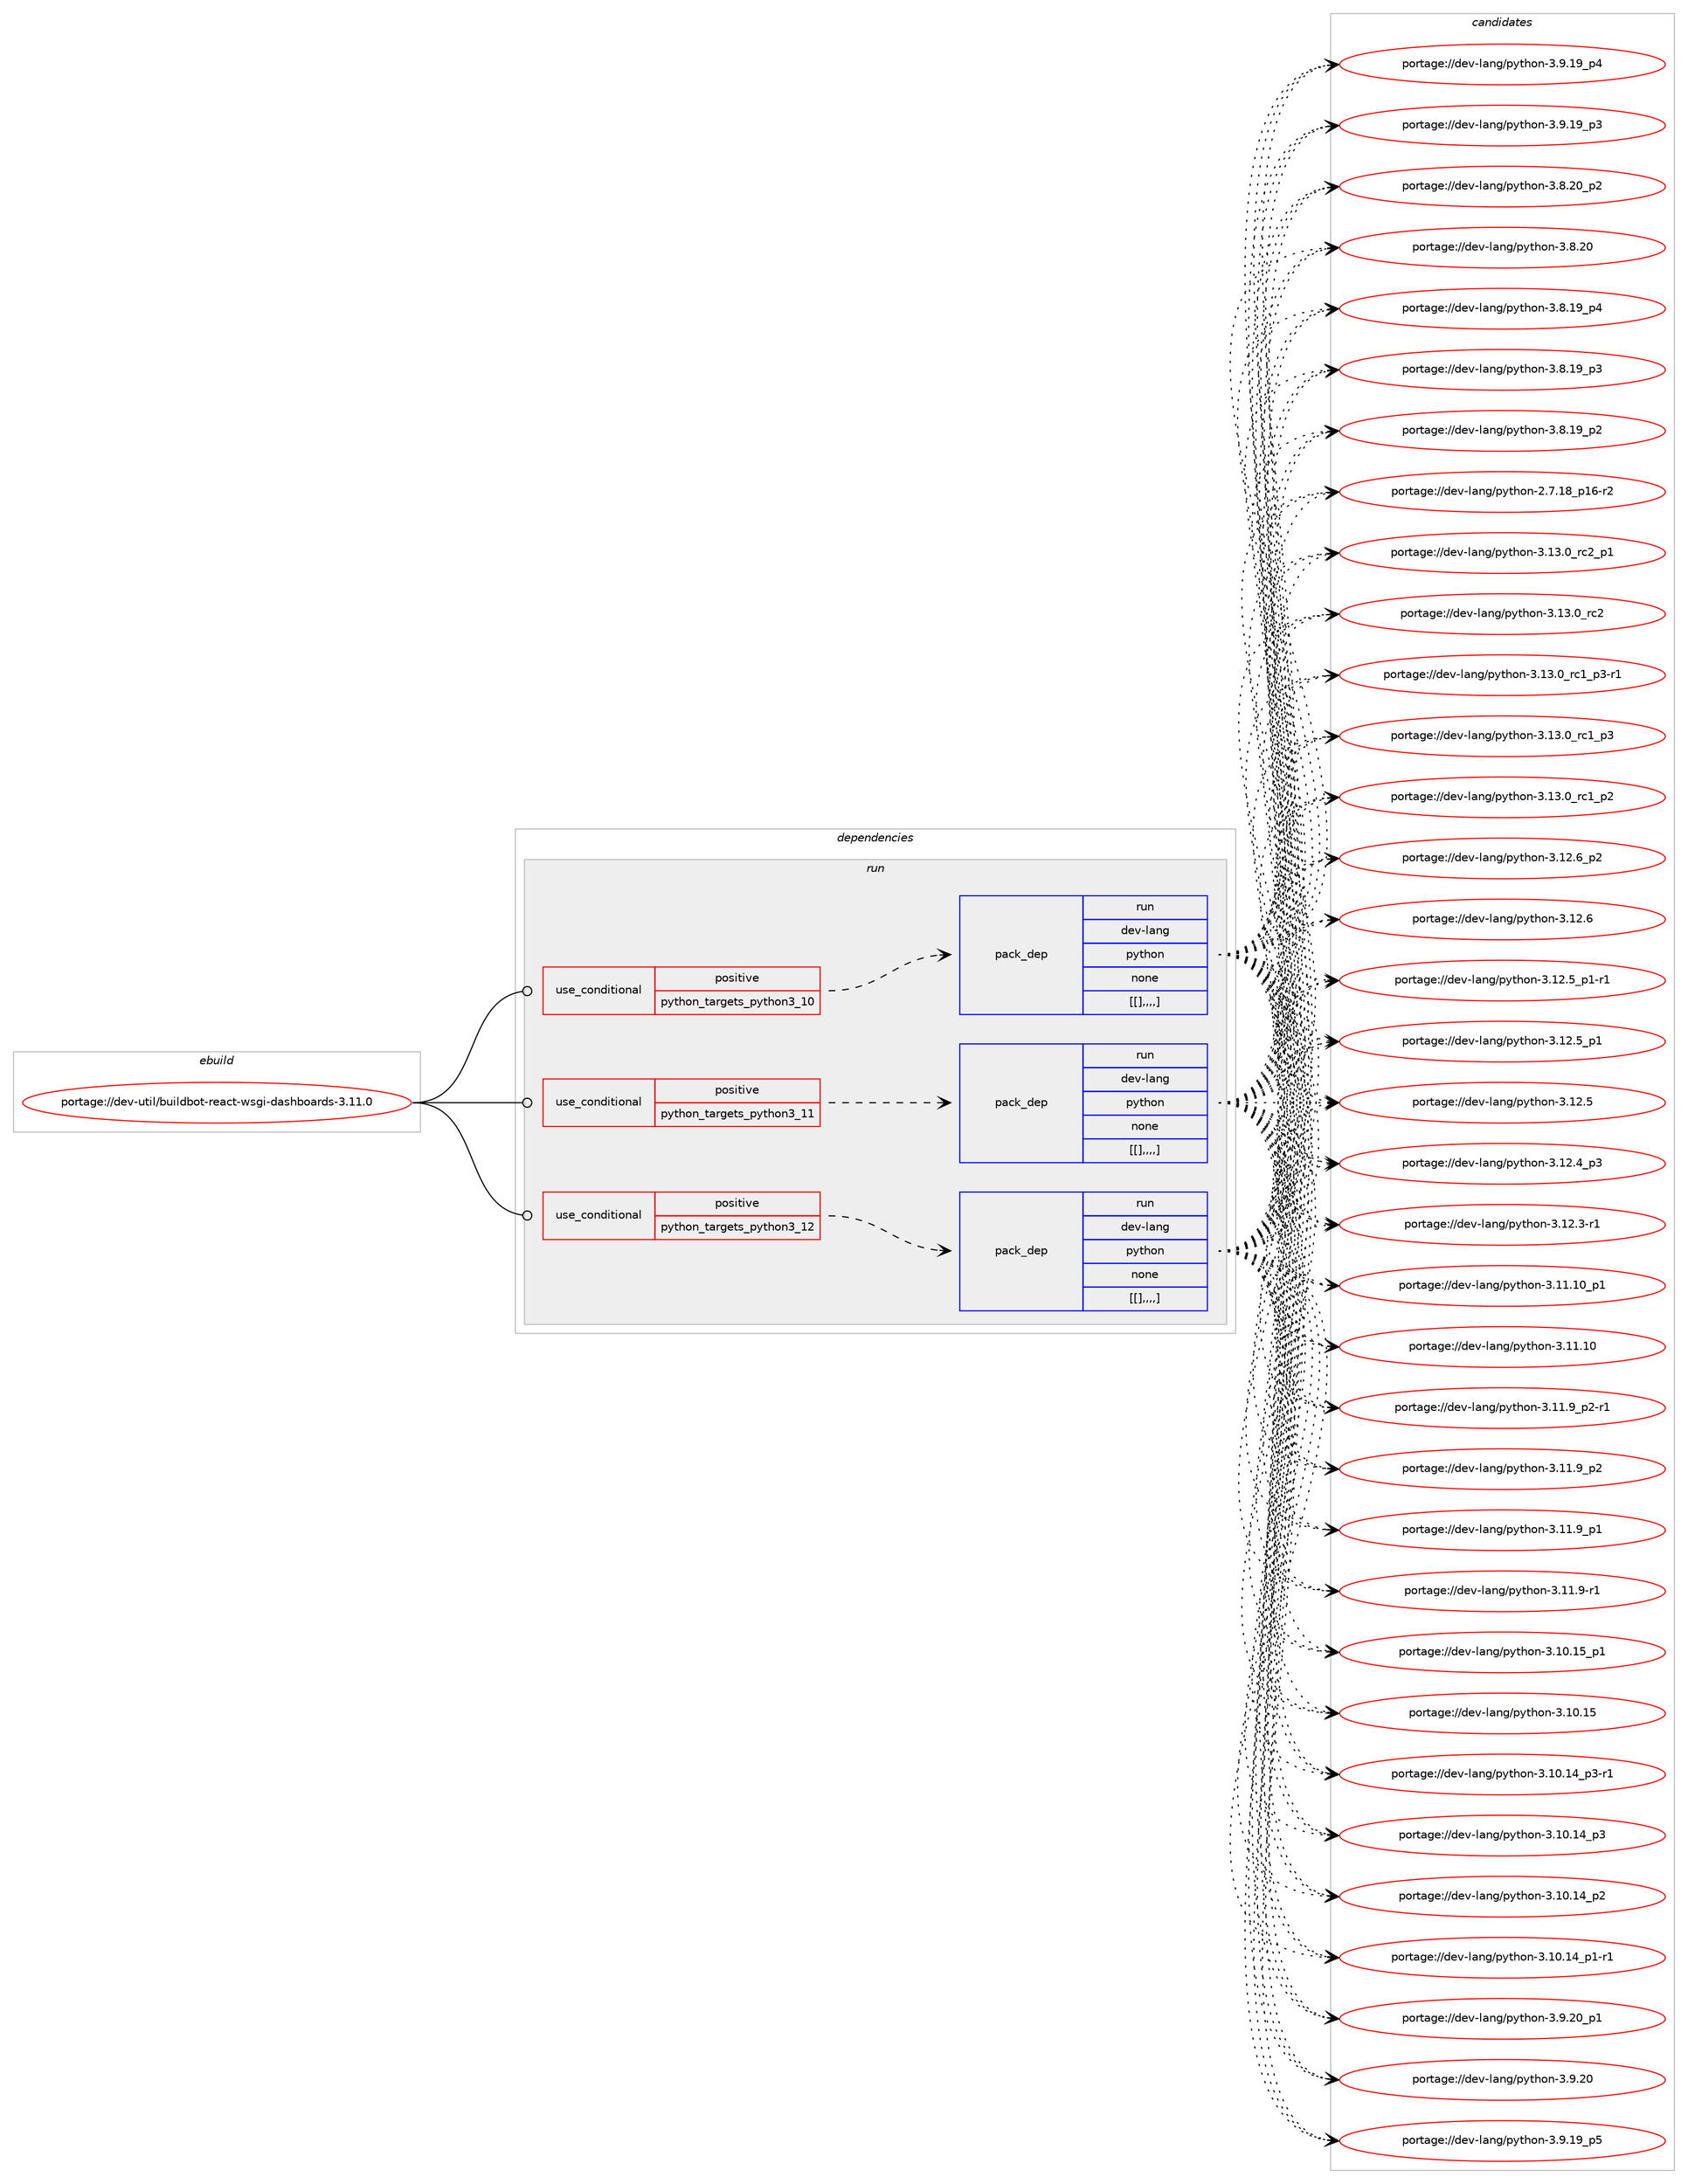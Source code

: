 digraph prolog {

# *************
# Graph options
# *************

newrank=true;
concentrate=true;
compound=true;
graph [rankdir=LR,fontname=Helvetica,fontsize=10,ranksep=1.5];#, ranksep=2.5, nodesep=0.2];
edge  [arrowhead=vee];
node  [fontname=Helvetica,fontsize=10];

# **********
# The ebuild
# **********

subgraph cluster_leftcol {
color=gray;
label=<<i>ebuild</i>>;
id [label="portage://dev-util/buildbot-react-wsgi-dashboards-3.11.0", color=red, width=4, href="../dev-util/buildbot-react-wsgi-dashboards-3.11.0.svg"];
}

# ****************
# The dependencies
# ****************

subgraph cluster_midcol {
color=gray;
label=<<i>dependencies</i>>;
subgraph cluster_compile {
fillcolor="#eeeeee";
style=filled;
label=<<i>compile</i>>;
}
subgraph cluster_compileandrun {
fillcolor="#eeeeee";
style=filled;
label=<<i>compile and run</i>>;
}
subgraph cluster_run {
fillcolor="#eeeeee";
style=filled;
label=<<i>run</i>>;
subgraph cond61936 {
dependency216304 [label=<<TABLE BORDER="0" CELLBORDER="1" CELLSPACING="0" CELLPADDING="4"><TR><TD ROWSPAN="3" CELLPADDING="10">use_conditional</TD></TR><TR><TD>positive</TD></TR><TR><TD>python_targets_python3_10</TD></TR></TABLE>>, shape=none, color=red];
subgraph pack152972 {
dependency216305 [label=<<TABLE BORDER="0" CELLBORDER="1" CELLSPACING="0" CELLPADDING="4" WIDTH="220"><TR><TD ROWSPAN="6" CELLPADDING="30">pack_dep</TD></TR><TR><TD WIDTH="110">run</TD></TR><TR><TD>dev-lang</TD></TR><TR><TD>python</TD></TR><TR><TD>none</TD></TR><TR><TD>[[],,,,]</TD></TR></TABLE>>, shape=none, color=blue];
}
dependency216304:e -> dependency216305:w [weight=20,style="dashed",arrowhead="vee"];
}
id:e -> dependency216304:w [weight=20,style="solid",arrowhead="odot"];
subgraph cond61937 {
dependency216306 [label=<<TABLE BORDER="0" CELLBORDER="1" CELLSPACING="0" CELLPADDING="4"><TR><TD ROWSPAN="3" CELLPADDING="10">use_conditional</TD></TR><TR><TD>positive</TD></TR><TR><TD>python_targets_python3_11</TD></TR></TABLE>>, shape=none, color=red];
subgraph pack152973 {
dependency216307 [label=<<TABLE BORDER="0" CELLBORDER="1" CELLSPACING="0" CELLPADDING="4" WIDTH="220"><TR><TD ROWSPAN="6" CELLPADDING="30">pack_dep</TD></TR><TR><TD WIDTH="110">run</TD></TR><TR><TD>dev-lang</TD></TR><TR><TD>python</TD></TR><TR><TD>none</TD></TR><TR><TD>[[],,,,]</TD></TR></TABLE>>, shape=none, color=blue];
}
dependency216306:e -> dependency216307:w [weight=20,style="dashed",arrowhead="vee"];
}
id:e -> dependency216306:w [weight=20,style="solid",arrowhead="odot"];
subgraph cond61938 {
dependency216308 [label=<<TABLE BORDER="0" CELLBORDER="1" CELLSPACING="0" CELLPADDING="4"><TR><TD ROWSPAN="3" CELLPADDING="10">use_conditional</TD></TR><TR><TD>positive</TD></TR><TR><TD>python_targets_python3_12</TD></TR></TABLE>>, shape=none, color=red];
subgraph pack152974 {
dependency216309 [label=<<TABLE BORDER="0" CELLBORDER="1" CELLSPACING="0" CELLPADDING="4" WIDTH="220"><TR><TD ROWSPAN="6" CELLPADDING="30">pack_dep</TD></TR><TR><TD WIDTH="110">run</TD></TR><TR><TD>dev-lang</TD></TR><TR><TD>python</TD></TR><TR><TD>none</TD></TR><TR><TD>[[],,,,]</TD></TR></TABLE>>, shape=none, color=blue];
}
dependency216308:e -> dependency216309:w [weight=20,style="dashed",arrowhead="vee"];
}
id:e -> dependency216308:w [weight=20,style="solid",arrowhead="odot"];
}
}

# **************
# The candidates
# **************

subgraph cluster_choices {
rank=same;
color=gray;
label=<<i>candidates</i>>;

subgraph choice152972 {
color=black;
nodesep=1;
choice100101118451089711010347112121116104111110455146495146489511499509511249 [label="portage://dev-lang/python-3.13.0_rc2_p1", color=red, width=4,href="../dev-lang/python-3.13.0_rc2_p1.svg"];
choice10010111845108971101034711212111610411111045514649514648951149950 [label="portage://dev-lang/python-3.13.0_rc2", color=red, width=4,href="../dev-lang/python-3.13.0_rc2.svg"];
choice1001011184510897110103471121211161041111104551464951464895114994995112514511449 [label="portage://dev-lang/python-3.13.0_rc1_p3-r1", color=red, width=4,href="../dev-lang/python-3.13.0_rc1_p3-r1.svg"];
choice100101118451089711010347112121116104111110455146495146489511499499511251 [label="portage://dev-lang/python-3.13.0_rc1_p3", color=red, width=4,href="../dev-lang/python-3.13.0_rc1_p3.svg"];
choice100101118451089711010347112121116104111110455146495146489511499499511250 [label="portage://dev-lang/python-3.13.0_rc1_p2", color=red, width=4,href="../dev-lang/python-3.13.0_rc1_p2.svg"];
choice100101118451089711010347112121116104111110455146495046549511250 [label="portage://dev-lang/python-3.12.6_p2", color=red, width=4,href="../dev-lang/python-3.12.6_p2.svg"];
choice10010111845108971101034711212111610411111045514649504654 [label="portage://dev-lang/python-3.12.6", color=red, width=4,href="../dev-lang/python-3.12.6.svg"];
choice1001011184510897110103471121211161041111104551464950465395112494511449 [label="portage://dev-lang/python-3.12.5_p1-r1", color=red, width=4,href="../dev-lang/python-3.12.5_p1-r1.svg"];
choice100101118451089711010347112121116104111110455146495046539511249 [label="portage://dev-lang/python-3.12.5_p1", color=red, width=4,href="../dev-lang/python-3.12.5_p1.svg"];
choice10010111845108971101034711212111610411111045514649504653 [label="portage://dev-lang/python-3.12.5", color=red, width=4,href="../dev-lang/python-3.12.5.svg"];
choice100101118451089711010347112121116104111110455146495046529511251 [label="portage://dev-lang/python-3.12.4_p3", color=red, width=4,href="../dev-lang/python-3.12.4_p3.svg"];
choice100101118451089711010347112121116104111110455146495046514511449 [label="portage://dev-lang/python-3.12.3-r1", color=red, width=4,href="../dev-lang/python-3.12.3-r1.svg"];
choice10010111845108971101034711212111610411111045514649494649489511249 [label="portage://dev-lang/python-3.11.10_p1", color=red, width=4,href="../dev-lang/python-3.11.10_p1.svg"];
choice1001011184510897110103471121211161041111104551464949464948 [label="portage://dev-lang/python-3.11.10", color=red, width=4,href="../dev-lang/python-3.11.10.svg"];
choice1001011184510897110103471121211161041111104551464949465795112504511449 [label="portage://dev-lang/python-3.11.9_p2-r1", color=red, width=4,href="../dev-lang/python-3.11.9_p2-r1.svg"];
choice100101118451089711010347112121116104111110455146494946579511250 [label="portage://dev-lang/python-3.11.9_p2", color=red, width=4,href="../dev-lang/python-3.11.9_p2.svg"];
choice100101118451089711010347112121116104111110455146494946579511249 [label="portage://dev-lang/python-3.11.9_p1", color=red, width=4,href="../dev-lang/python-3.11.9_p1.svg"];
choice100101118451089711010347112121116104111110455146494946574511449 [label="portage://dev-lang/python-3.11.9-r1", color=red, width=4,href="../dev-lang/python-3.11.9-r1.svg"];
choice10010111845108971101034711212111610411111045514649484649539511249 [label="portage://dev-lang/python-3.10.15_p1", color=red, width=4,href="../dev-lang/python-3.10.15_p1.svg"];
choice1001011184510897110103471121211161041111104551464948464953 [label="portage://dev-lang/python-3.10.15", color=red, width=4,href="../dev-lang/python-3.10.15.svg"];
choice100101118451089711010347112121116104111110455146494846495295112514511449 [label="portage://dev-lang/python-3.10.14_p3-r1", color=red, width=4,href="../dev-lang/python-3.10.14_p3-r1.svg"];
choice10010111845108971101034711212111610411111045514649484649529511251 [label="portage://dev-lang/python-3.10.14_p3", color=red, width=4,href="../dev-lang/python-3.10.14_p3.svg"];
choice10010111845108971101034711212111610411111045514649484649529511250 [label="portage://dev-lang/python-3.10.14_p2", color=red, width=4,href="../dev-lang/python-3.10.14_p2.svg"];
choice100101118451089711010347112121116104111110455146494846495295112494511449 [label="portage://dev-lang/python-3.10.14_p1-r1", color=red, width=4,href="../dev-lang/python-3.10.14_p1-r1.svg"];
choice100101118451089711010347112121116104111110455146574650489511249 [label="portage://dev-lang/python-3.9.20_p1", color=red, width=4,href="../dev-lang/python-3.9.20_p1.svg"];
choice10010111845108971101034711212111610411111045514657465048 [label="portage://dev-lang/python-3.9.20", color=red, width=4,href="../dev-lang/python-3.9.20.svg"];
choice100101118451089711010347112121116104111110455146574649579511253 [label="portage://dev-lang/python-3.9.19_p5", color=red, width=4,href="../dev-lang/python-3.9.19_p5.svg"];
choice100101118451089711010347112121116104111110455146574649579511252 [label="portage://dev-lang/python-3.9.19_p4", color=red, width=4,href="../dev-lang/python-3.9.19_p4.svg"];
choice100101118451089711010347112121116104111110455146574649579511251 [label="portage://dev-lang/python-3.9.19_p3", color=red, width=4,href="../dev-lang/python-3.9.19_p3.svg"];
choice100101118451089711010347112121116104111110455146564650489511250 [label="portage://dev-lang/python-3.8.20_p2", color=red, width=4,href="../dev-lang/python-3.8.20_p2.svg"];
choice10010111845108971101034711212111610411111045514656465048 [label="portage://dev-lang/python-3.8.20", color=red, width=4,href="../dev-lang/python-3.8.20.svg"];
choice100101118451089711010347112121116104111110455146564649579511252 [label="portage://dev-lang/python-3.8.19_p4", color=red, width=4,href="../dev-lang/python-3.8.19_p4.svg"];
choice100101118451089711010347112121116104111110455146564649579511251 [label="portage://dev-lang/python-3.8.19_p3", color=red, width=4,href="../dev-lang/python-3.8.19_p3.svg"];
choice100101118451089711010347112121116104111110455146564649579511250 [label="portage://dev-lang/python-3.8.19_p2", color=red, width=4,href="../dev-lang/python-3.8.19_p2.svg"];
choice100101118451089711010347112121116104111110455046554649569511249544511450 [label="portage://dev-lang/python-2.7.18_p16-r2", color=red, width=4,href="../dev-lang/python-2.7.18_p16-r2.svg"];
dependency216305:e -> choice100101118451089711010347112121116104111110455146495146489511499509511249:w [style=dotted,weight="100"];
dependency216305:e -> choice10010111845108971101034711212111610411111045514649514648951149950:w [style=dotted,weight="100"];
dependency216305:e -> choice1001011184510897110103471121211161041111104551464951464895114994995112514511449:w [style=dotted,weight="100"];
dependency216305:e -> choice100101118451089711010347112121116104111110455146495146489511499499511251:w [style=dotted,weight="100"];
dependency216305:e -> choice100101118451089711010347112121116104111110455146495146489511499499511250:w [style=dotted,weight="100"];
dependency216305:e -> choice100101118451089711010347112121116104111110455146495046549511250:w [style=dotted,weight="100"];
dependency216305:e -> choice10010111845108971101034711212111610411111045514649504654:w [style=dotted,weight="100"];
dependency216305:e -> choice1001011184510897110103471121211161041111104551464950465395112494511449:w [style=dotted,weight="100"];
dependency216305:e -> choice100101118451089711010347112121116104111110455146495046539511249:w [style=dotted,weight="100"];
dependency216305:e -> choice10010111845108971101034711212111610411111045514649504653:w [style=dotted,weight="100"];
dependency216305:e -> choice100101118451089711010347112121116104111110455146495046529511251:w [style=dotted,weight="100"];
dependency216305:e -> choice100101118451089711010347112121116104111110455146495046514511449:w [style=dotted,weight="100"];
dependency216305:e -> choice10010111845108971101034711212111610411111045514649494649489511249:w [style=dotted,weight="100"];
dependency216305:e -> choice1001011184510897110103471121211161041111104551464949464948:w [style=dotted,weight="100"];
dependency216305:e -> choice1001011184510897110103471121211161041111104551464949465795112504511449:w [style=dotted,weight="100"];
dependency216305:e -> choice100101118451089711010347112121116104111110455146494946579511250:w [style=dotted,weight="100"];
dependency216305:e -> choice100101118451089711010347112121116104111110455146494946579511249:w [style=dotted,weight="100"];
dependency216305:e -> choice100101118451089711010347112121116104111110455146494946574511449:w [style=dotted,weight="100"];
dependency216305:e -> choice10010111845108971101034711212111610411111045514649484649539511249:w [style=dotted,weight="100"];
dependency216305:e -> choice1001011184510897110103471121211161041111104551464948464953:w [style=dotted,weight="100"];
dependency216305:e -> choice100101118451089711010347112121116104111110455146494846495295112514511449:w [style=dotted,weight="100"];
dependency216305:e -> choice10010111845108971101034711212111610411111045514649484649529511251:w [style=dotted,weight="100"];
dependency216305:e -> choice10010111845108971101034711212111610411111045514649484649529511250:w [style=dotted,weight="100"];
dependency216305:e -> choice100101118451089711010347112121116104111110455146494846495295112494511449:w [style=dotted,weight="100"];
dependency216305:e -> choice100101118451089711010347112121116104111110455146574650489511249:w [style=dotted,weight="100"];
dependency216305:e -> choice10010111845108971101034711212111610411111045514657465048:w [style=dotted,weight="100"];
dependency216305:e -> choice100101118451089711010347112121116104111110455146574649579511253:w [style=dotted,weight="100"];
dependency216305:e -> choice100101118451089711010347112121116104111110455146574649579511252:w [style=dotted,weight="100"];
dependency216305:e -> choice100101118451089711010347112121116104111110455146574649579511251:w [style=dotted,weight="100"];
dependency216305:e -> choice100101118451089711010347112121116104111110455146564650489511250:w [style=dotted,weight="100"];
dependency216305:e -> choice10010111845108971101034711212111610411111045514656465048:w [style=dotted,weight="100"];
dependency216305:e -> choice100101118451089711010347112121116104111110455146564649579511252:w [style=dotted,weight="100"];
dependency216305:e -> choice100101118451089711010347112121116104111110455146564649579511251:w [style=dotted,weight="100"];
dependency216305:e -> choice100101118451089711010347112121116104111110455146564649579511250:w [style=dotted,weight="100"];
dependency216305:e -> choice100101118451089711010347112121116104111110455046554649569511249544511450:w [style=dotted,weight="100"];
}
subgraph choice152973 {
color=black;
nodesep=1;
choice100101118451089711010347112121116104111110455146495146489511499509511249 [label="portage://dev-lang/python-3.13.0_rc2_p1", color=red, width=4,href="../dev-lang/python-3.13.0_rc2_p1.svg"];
choice10010111845108971101034711212111610411111045514649514648951149950 [label="portage://dev-lang/python-3.13.0_rc2", color=red, width=4,href="../dev-lang/python-3.13.0_rc2.svg"];
choice1001011184510897110103471121211161041111104551464951464895114994995112514511449 [label="portage://dev-lang/python-3.13.0_rc1_p3-r1", color=red, width=4,href="../dev-lang/python-3.13.0_rc1_p3-r1.svg"];
choice100101118451089711010347112121116104111110455146495146489511499499511251 [label="portage://dev-lang/python-3.13.0_rc1_p3", color=red, width=4,href="../dev-lang/python-3.13.0_rc1_p3.svg"];
choice100101118451089711010347112121116104111110455146495146489511499499511250 [label="portage://dev-lang/python-3.13.0_rc1_p2", color=red, width=4,href="../dev-lang/python-3.13.0_rc1_p2.svg"];
choice100101118451089711010347112121116104111110455146495046549511250 [label="portage://dev-lang/python-3.12.6_p2", color=red, width=4,href="../dev-lang/python-3.12.6_p2.svg"];
choice10010111845108971101034711212111610411111045514649504654 [label="portage://dev-lang/python-3.12.6", color=red, width=4,href="../dev-lang/python-3.12.6.svg"];
choice1001011184510897110103471121211161041111104551464950465395112494511449 [label="portage://dev-lang/python-3.12.5_p1-r1", color=red, width=4,href="../dev-lang/python-3.12.5_p1-r1.svg"];
choice100101118451089711010347112121116104111110455146495046539511249 [label="portage://dev-lang/python-3.12.5_p1", color=red, width=4,href="../dev-lang/python-3.12.5_p1.svg"];
choice10010111845108971101034711212111610411111045514649504653 [label="portage://dev-lang/python-3.12.5", color=red, width=4,href="../dev-lang/python-3.12.5.svg"];
choice100101118451089711010347112121116104111110455146495046529511251 [label="portage://dev-lang/python-3.12.4_p3", color=red, width=4,href="../dev-lang/python-3.12.4_p3.svg"];
choice100101118451089711010347112121116104111110455146495046514511449 [label="portage://dev-lang/python-3.12.3-r1", color=red, width=4,href="../dev-lang/python-3.12.3-r1.svg"];
choice10010111845108971101034711212111610411111045514649494649489511249 [label="portage://dev-lang/python-3.11.10_p1", color=red, width=4,href="../dev-lang/python-3.11.10_p1.svg"];
choice1001011184510897110103471121211161041111104551464949464948 [label="portage://dev-lang/python-3.11.10", color=red, width=4,href="../dev-lang/python-3.11.10.svg"];
choice1001011184510897110103471121211161041111104551464949465795112504511449 [label="portage://dev-lang/python-3.11.9_p2-r1", color=red, width=4,href="../dev-lang/python-3.11.9_p2-r1.svg"];
choice100101118451089711010347112121116104111110455146494946579511250 [label="portage://dev-lang/python-3.11.9_p2", color=red, width=4,href="../dev-lang/python-3.11.9_p2.svg"];
choice100101118451089711010347112121116104111110455146494946579511249 [label="portage://dev-lang/python-3.11.9_p1", color=red, width=4,href="../dev-lang/python-3.11.9_p1.svg"];
choice100101118451089711010347112121116104111110455146494946574511449 [label="portage://dev-lang/python-3.11.9-r1", color=red, width=4,href="../dev-lang/python-3.11.9-r1.svg"];
choice10010111845108971101034711212111610411111045514649484649539511249 [label="portage://dev-lang/python-3.10.15_p1", color=red, width=4,href="../dev-lang/python-3.10.15_p1.svg"];
choice1001011184510897110103471121211161041111104551464948464953 [label="portage://dev-lang/python-3.10.15", color=red, width=4,href="../dev-lang/python-3.10.15.svg"];
choice100101118451089711010347112121116104111110455146494846495295112514511449 [label="portage://dev-lang/python-3.10.14_p3-r1", color=red, width=4,href="../dev-lang/python-3.10.14_p3-r1.svg"];
choice10010111845108971101034711212111610411111045514649484649529511251 [label="portage://dev-lang/python-3.10.14_p3", color=red, width=4,href="../dev-lang/python-3.10.14_p3.svg"];
choice10010111845108971101034711212111610411111045514649484649529511250 [label="portage://dev-lang/python-3.10.14_p2", color=red, width=4,href="../dev-lang/python-3.10.14_p2.svg"];
choice100101118451089711010347112121116104111110455146494846495295112494511449 [label="portage://dev-lang/python-3.10.14_p1-r1", color=red, width=4,href="../dev-lang/python-3.10.14_p1-r1.svg"];
choice100101118451089711010347112121116104111110455146574650489511249 [label="portage://dev-lang/python-3.9.20_p1", color=red, width=4,href="../dev-lang/python-3.9.20_p1.svg"];
choice10010111845108971101034711212111610411111045514657465048 [label="portage://dev-lang/python-3.9.20", color=red, width=4,href="../dev-lang/python-3.9.20.svg"];
choice100101118451089711010347112121116104111110455146574649579511253 [label="portage://dev-lang/python-3.9.19_p5", color=red, width=4,href="../dev-lang/python-3.9.19_p5.svg"];
choice100101118451089711010347112121116104111110455146574649579511252 [label="portage://dev-lang/python-3.9.19_p4", color=red, width=4,href="../dev-lang/python-3.9.19_p4.svg"];
choice100101118451089711010347112121116104111110455146574649579511251 [label="portage://dev-lang/python-3.9.19_p3", color=red, width=4,href="../dev-lang/python-3.9.19_p3.svg"];
choice100101118451089711010347112121116104111110455146564650489511250 [label="portage://dev-lang/python-3.8.20_p2", color=red, width=4,href="../dev-lang/python-3.8.20_p2.svg"];
choice10010111845108971101034711212111610411111045514656465048 [label="portage://dev-lang/python-3.8.20", color=red, width=4,href="../dev-lang/python-3.8.20.svg"];
choice100101118451089711010347112121116104111110455146564649579511252 [label="portage://dev-lang/python-3.8.19_p4", color=red, width=4,href="../dev-lang/python-3.8.19_p4.svg"];
choice100101118451089711010347112121116104111110455146564649579511251 [label="portage://dev-lang/python-3.8.19_p3", color=red, width=4,href="../dev-lang/python-3.8.19_p3.svg"];
choice100101118451089711010347112121116104111110455146564649579511250 [label="portage://dev-lang/python-3.8.19_p2", color=red, width=4,href="../dev-lang/python-3.8.19_p2.svg"];
choice100101118451089711010347112121116104111110455046554649569511249544511450 [label="portage://dev-lang/python-2.7.18_p16-r2", color=red, width=4,href="../dev-lang/python-2.7.18_p16-r2.svg"];
dependency216307:e -> choice100101118451089711010347112121116104111110455146495146489511499509511249:w [style=dotted,weight="100"];
dependency216307:e -> choice10010111845108971101034711212111610411111045514649514648951149950:w [style=dotted,weight="100"];
dependency216307:e -> choice1001011184510897110103471121211161041111104551464951464895114994995112514511449:w [style=dotted,weight="100"];
dependency216307:e -> choice100101118451089711010347112121116104111110455146495146489511499499511251:w [style=dotted,weight="100"];
dependency216307:e -> choice100101118451089711010347112121116104111110455146495146489511499499511250:w [style=dotted,weight="100"];
dependency216307:e -> choice100101118451089711010347112121116104111110455146495046549511250:w [style=dotted,weight="100"];
dependency216307:e -> choice10010111845108971101034711212111610411111045514649504654:w [style=dotted,weight="100"];
dependency216307:e -> choice1001011184510897110103471121211161041111104551464950465395112494511449:w [style=dotted,weight="100"];
dependency216307:e -> choice100101118451089711010347112121116104111110455146495046539511249:w [style=dotted,weight="100"];
dependency216307:e -> choice10010111845108971101034711212111610411111045514649504653:w [style=dotted,weight="100"];
dependency216307:e -> choice100101118451089711010347112121116104111110455146495046529511251:w [style=dotted,weight="100"];
dependency216307:e -> choice100101118451089711010347112121116104111110455146495046514511449:w [style=dotted,weight="100"];
dependency216307:e -> choice10010111845108971101034711212111610411111045514649494649489511249:w [style=dotted,weight="100"];
dependency216307:e -> choice1001011184510897110103471121211161041111104551464949464948:w [style=dotted,weight="100"];
dependency216307:e -> choice1001011184510897110103471121211161041111104551464949465795112504511449:w [style=dotted,weight="100"];
dependency216307:e -> choice100101118451089711010347112121116104111110455146494946579511250:w [style=dotted,weight="100"];
dependency216307:e -> choice100101118451089711010347112121116104111110455146494946579511249:w [style=dotted,weight="100"];
dependency216307:e -> choice100101118451089711010347112121116104111110455146494946574511449:w [style=dotted,weight="100"];
dependency216307:e -> choice10010111845108971101034711212111610411111045514649484649539511249:w [style=dotted,weight="100"];
dependency216307:e -> choice1001011184510897110103471121211161041111104551464948464953:w [style=dotted,weight="100"];
dependency216307:e -> choice100101118451089711010347112121116104111110455146494846495295112514511449:w [style=dotted,weight="100"];
dependency216307:e -> choice10010111845108971101034711212111610411111045514649484649529511251:w [style=dotted,weight="100"];
dependency216307:e -> choice10010111845108971101034711212111610411111045514649484649529511250:w [style=dotted,weight="100"];
dependency216307:e -> choice100101118451089711010347112121116104111110455146494846495295112494511449:w [style=dotted,weight="100"];
dependency216307:e -> choice100101118451089711010347112121116104111110455146574650489511249:w [style=dotted,weight="100"];
dependency216307:e -> choice10010111845108971101034711212111610411111045514657465048:w [style=dotted,weight="100"];
dependency216307:e -> choice100101118451089711010347112121116104111110455146574649579511253:w [style=dotted,weight="100"];
dependency216307:e -> choice100101118451089711010347112121116104111110455146574649579511252:w [style=dotted,weight="100"];
dependency216307:e -> choice100101118451089711010347112121116104111110455146574649579511251:w [style=dotted,weight="100"];
dependency216307:e -> choice100101118451089711010347112121116104111110455146564650489511250:w [style=dotted,weight="100"];
dependency216307:e -> choice10010111845108971101034711212111610411111045514656465048:w [style=dotted,weight="100"];
dependency216307:e -> choice100101118451089711010347112121116104111110455146564649579511252:w [style=dotted,weight="100"];
dependency216307:e -> choice100101118451089711010347112121116104111110455146564649579511251:w [style=dotted,weight="100"];
dependency216307:e -> choice100101118451089711010347112121116104111110455146564649579511250:w [style=dotted,weight="100"];
dependency216307:e -> choice100101118451089711010347112121116104111110455046554649569511249544511450:w [style=dotted,weight="100"];
}
subgraph choice152974 {
color=black;
nodesep=1;
choice100101118451089711010347112121116104111110455146495146489511499509511249 [label="portage://dev-lang/python-3.13.0_rc2_p1", color=red, width=4,href="../dev-lang/python-3.13.0_rc2_p1.svg"];
choice10010111845108971101034711212111610411111045514649514648951149950 [label="portage://dev-lang/python-3.13.0_rc2", color=red, width=4,href="../dev-lang/python-3.13.0_rc2.svg"];
choice1001011184510897110103471121211161041111104551464951464895114994995112514511449 [label="portage://dev-lang/python-3.13.0_rc1_p3-r1", color=red, width=4,href="../dev-lang/python-3.13.0_rc1_p3-r1.svg"];
choice100101118451089711010347112121116104111110455146495146489511499499511251 [label="portage://dev-lang/python-3.13.0_rc1_p3", color=red, width=4,href="../dev-lang/python-3.13.0_rc1_p3.svg"];
choice100101118451089711010347112121116104111110455146495146489511499499511250 [label="portage://dev-lang/python-3.13.0_rc1_p2", color=red, width=4,href="../dev-lang/python-3.13.0_rc1_p2.svg"];
choice100101118451089711010347112121116104111110455146495046549511250 [label="portage://dev-lang/python-3.12.6_p2", color=red, width=4,href="../dev-lang/python-3.12.6_p2.svg"];
choice10010111845108971101034711212111610411111045514649504654 [label="portage://dev-lang/python-3.12.6", color=red, width=4,href="../dev-lang/python-3.12.6.svg"];
choice1001011184510897110103471121211161041111104551464950465395112494511449 [label="portage://dev-lang/python-3.12.5_p1-r1", color=red, width=4,href="../dev-lang/python-3.12.5_p1-r1.svg"];
choice100101118451089711010347112121116104111110455146495046539511249 [label="portage://dev-lang/python-3.12.5_p1", color=red, width=4,href="../dev-lang/python-3.12.5_p1.svg"];
choice10010111845108971101034711212111610411111045514649504653 [label="portage://dev-lang/python-3.12.5", color=red, width=4,href="../dev-lang/python-3.12.5.svg"];
choice100101118451089711010347112121116104111110455146495046529511251 [label="portage://dev-lang/python-3.12.4_p3", color=red, width=4,href="../dev-lang/python-3.12.4_p3.svg"];
choice100101118451089711010347112121116104111110455146495046514511449 [label="portage://dev-lang/python-3.12.3-r1", color=red, width=4,href="../dev-lang/python-3.12.3-r1.svg"];
choice10010111845108971101034711212111610411111045514649494649489511249 [label="portage://dev-lang/python-3.11.10_p1", color=red, width=4,href="../dev-lang/python-3.11.10_p1.svg"];
choice1001011184510897110103471121211161041111104551464949464948 [label="portage://dev-lang/python-3.11.10", color=red, width=4,href="../dev-lang/python-3.11.10.svg"];
choice1001011184510897110103471121211161041111104551464949465795112504511449 [label="portage://dev-lang/python-3.11.9_p2-r1", color=red, width=4,href="../dev-lang/python-3.11.9_p2-r1.svg"];
choice100101118451089711010347112121116104111110455146494946579511250 [label="portage://dev-lang/python-3.11.9_p2", color=red, width=4,href="../dev-lang/python-3.11.9_p2.svg"];
choice100101118451089711010347112121116104111110455146494946579511249 [label="portage://dev-lang/python-3.11.9_p1", color=red, width=4,href="../dev-lang/python-3.11.9_p1.svg"];
choice100101118451089711010347112121116104111110455146494946574511449 [label="portage://dev-lang/python-3.11.9-r1", color=red, width=4,href="../dev-lang/python-3.11.9-r1.svg"];
choice10010111845108971101034711212111610411111045514649484649539511249 [label="portage://dev-lang/python-3.10.15_p1", color=red, width=4,href="../dev-lang/python-3.10.15_p1.svg"];
choice1001011184510897110103471121211161041111104551464948464953 [label="portage://dev-lang/python-3.10.15", color=red, width=4,href="../dev-lang/python-3.10.15.svg"];
choice100101118451089711010347112121116104111110455146494846495295112514511449 [label="portage://dev-lang/python-3.10.14_p3-r1", color=red, width=4,href="../dev-lang/python-3.10.14_p3-r1.svg"];
choice10010111845108971101034711212111610411111045514649484649529511251 [label="portage://dev-lang/python-3.10.14_p3", color=red, width=4,href="../dev-lang/python-3.10.14_p3.svg"];
choice10010111845108971101034711212111610411111045514649484649529511250 [label="portage://dev-lang/python-3.10.14_p2", color=red, width=4,href="../dev-lang/python-3.10.14_p2.svg"];
choice100101118451089711010347112121116104111110455146494846495295112494511449 [label="portage://dev-lang/python-3.10.14_p1-r1", color=red, width=4,href="../dev-lang/python-3.10.14_p1-r1.svg"];
choice100101118451089711010347112121116104111110455146574650489511249 [label="portage://dev-lang/python-3.9.20_p1", color=red, width=4,href="../dev-lang/python-3.9.20_p1.svg"];
choice10010111845108971101034711212111610411111045514657465048 [label="portage://dev-lang/python-3.9.20", color=red, width=4,href="../dev-lang/python-3.9.20.svg"];
choice100101118451089711010347112121116104111110455146574649579511253 [label="portage://dev-lang/python-3.9.19_p5", color=red, width=4,href="../dev-lang/python-3.9.19_p5.svg"];
choice100101118451089711010347112121116104111110455146574649579511252 [label="portage://dev-lang/python-3.9.19_p4", color=red, width=4,href="../dev-lang/python-3.9.19_p4.svg"];
choice100101118451089711010347112121116104111110455146574649579511251 [label="portage://dev-lang/python-3.9.19_p3", color=red, width=4,href="../dev-lang/python-3.9.19_p3.svg"];
choice100101118451089711010347112121116104111110455146564650489511250 [label="portage://dev-lang/python-3.8.20_p2", color=red, width=4,href="../dev-lang/python-3.8.20_p2.svg"];
choice10010111845108971101034711212111610411111045514656465048 [label="portage://dev-lang/python-3.8.20", color=red, width=4,href="../dev-lang/python-3.8.20.svg"];
choice100101118451089711010347112121116104111110455146564649579511252 [label="portage://dev-lang/python-3.8.19_p4", color=red, width=4,href="../dev-lang/python-3.8.19_p4.svg"];
choice100101118451089711010347112121116104111110455146564649579511251 [label="portage://dev-lang/python-3.8.19_p3", color=red, width=4,href="../dev-lang/python-3.8.19_p3.svg"];
choice100101118451089711010347112121116104111110455146564649579511250 [label="portage://dev-lang/python-3.8.19_p2", color=red, width=4,href="../dev-lang/python-3.8.19_p2.svg"];
choice100101118451089711010347112121116104111110455046554649569511249544511450 [label="portage://dev-lang/python-2.7.18_p16-r2", color=red, width=4,href="../dev-lang/python-2.7.18_p16-r2.svg"];
dependency216309:e -> choice100101118451089711010347112121116104111110455146495146489511499509511249:w [style=dotted,weight="100"];
dependency216309:e -> choice10010111845108971101034711212111610411111045514649514648951149950:w [style=dotted,weight="100"];
dependency216309:e -> choice1001011184510897110103471121211161041111104551464951464895114994995112514511449:w [style=dotted,weight="100"];
dependency216309:e -> choice100101118451089711010347112121116104111110455146495146489511499499511251:w [style=dotted,weight="100"];
dependency216309:e -> choice100101118451089711010347112121116104111110455146495146489511499499511250:w [style=dotted,weight="100"];
dependency216309:e -> choice100101118451089711010347112121116104111110455146495046549511250:w [style=dotted,weight="100"];
dependency216309:e -> choice10010111845108971101034711212111610411111045514649504654:w [style=dotted,weight="100"];
dependency216309:e -> choice1001011184510897110103471121211161041111104551464950465395112494511449:w [style=dotted,weight="100"];
dependency216309:e -> choice100101118451089711010347112121116104111110455146495046539511249:w [style=dotted,weight="100"];
dependency216309:e -> choice10010111845108971101034711212111610411111045514649504653:w [style=dotted,weight="100"];
dependency216309:e -> choice100101118451089711010347112121116104111110455146495046529511251:w [style=dotted,weight="100"];
dependency216309:e -> choice100101118451089711010347112121116104111110455146495046514511449:w [style=dotted,weight="100"];
dependency216309:e -> choice10010111845108971101034711212111610411111045514649494649489511249:w [style=dotted,weight="100"];
dependency216309:e -> choice1001011184510897110103471121211161041111104551464949464948:w [style=dotted,weight="100"];
dependency216309:e -> choice1001011184510897110103471121211161041111104551464949465795112504511449:w [style=dotted,weight="100"];
dependency216309:e -> choice100101118451089711010347112121116104111110455146494946579511250:w [style=dotted,weight="100"];
dependency216309:e -> choice100101118451089711010347112121116104111110455146494946579511249:w [style=dotted,weight="100"];
dependency216309:e -> choice100101118451089711010347112121116104111110455146494946574511449:w [style=dotted,weight="100"];
dependency216309:e -> choice10010111845108971101034711212111610411111045514649484649539511249:w [style=dotted,weight="100"];
dependency216309:e -> choice1001011184510897110103471121211161041111104551464948464953:w [style=dotted,weight="100"];
dependency216309:e -> choice100101118451089711010347112121116104111110455146494846495295112514511449:w [style=dotted,weight="100"];
dependency216309:e -> choice10010111845108971101034711212111610411111045514649484649529511251:w [style=dotted,weight="100"];
dependency216309:e -> choice10010111845108971101034711212111610411111045514649484649529511250:w [style=dotted,weight="100"];
dependency216309:e -> choice100101118451089711010347112121116104111110455146494846495295112494511449:w [style=dotted,weight="100"];
dependency216309:e -> choice100101118451089711010347112121116104111110455146574650489511249:w [style=dotted,weight="100"];
dependency216309:e -> choice10010111845108971101034711212111610411111045514657465048:w [style=dotted,weight="100"];
dependency216309:e -> choice100101118451089711010347112121116104111110455146574649579511253:w [style=dotted,weight="100"];
dependency216309:e -> choice100101118451089711010347112121116104111110455146574649579511252:w [style=dotted,weight="100"];
dependency216309:e -> choice100101118451089711010347112121116104111110455146574649579511251:w [style=dotted,weight="100"];
dependency216309:e -> choice100101118451089711010347112121116104111110455146564650489511250:w [style=dotted,weight="100"];
dependency216309:e -> choice10010111845108971101034711212111610411111045514656465048:w [style=dotted,weight="100"];
dependency216309:e -> choice100101118451089711010347112121116104111110455146564649579511252:w [style=dotted,weight="100"];
dependency216309:e -> choice100101118451089711010347112121116104111110455146564649579511251:w [style=dotted,weight="100"];
dependency216309:e -> choice100101118451089711010347112121116104111110455146564649579511250:w [style=dotted,weight="100"];
dependency216309:e -> choice100101118451089711010347112121116104111110455046554649569511249544511450:w [style=dotted,weight="100"];
}
}

}
